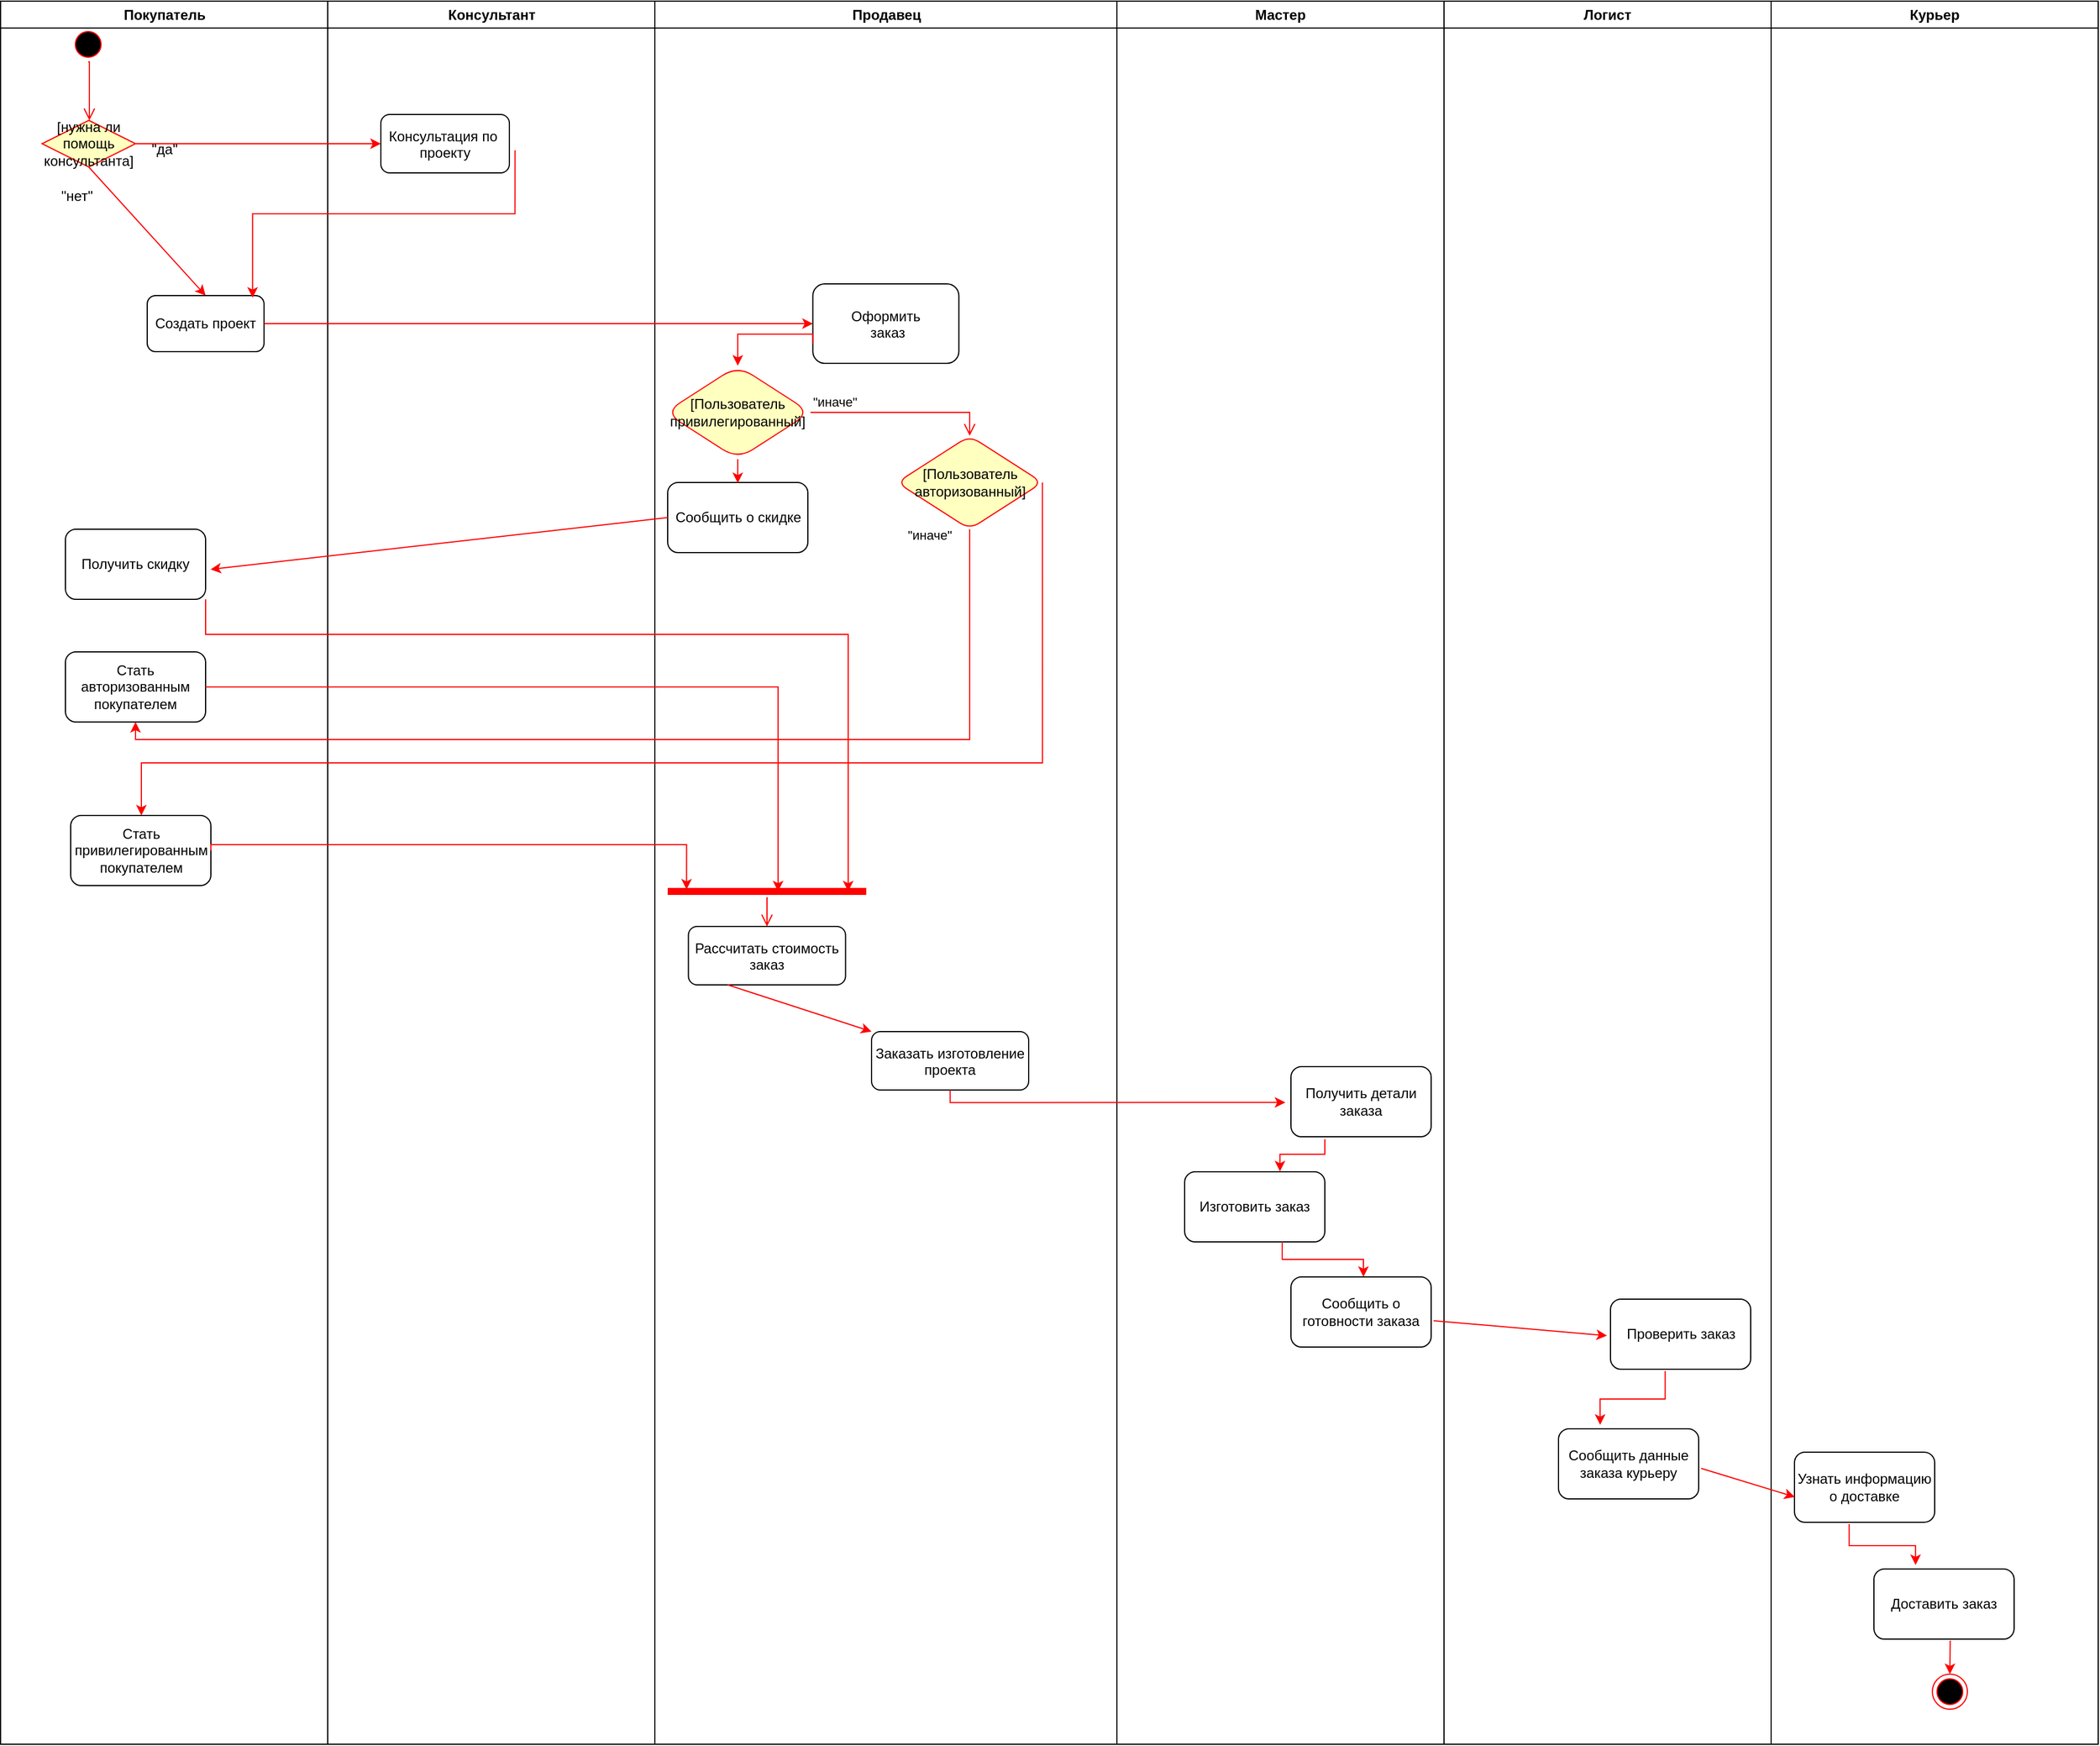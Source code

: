 <mxfile version="17.1.3" type="github">
  <diagram name="Page-1" id="e7e014a7-5840-1c2e-5031-d8a46d1fe8dd">
    <mxGraphModel dx="1382" dy="740" grid="1" gridSize="10" guides="1" tooltips="1" connect="1" arrows="1" fold="1" page="1" pageScale="1" pageWidth="1169" pageHeight="826" background="none" math="0" shadow="0">
      <root>
        <mxCell id="0" />
        <mxCell id="1" parent="0" />
        <mxCell id="2" value="Покупатель" style="swimlane;whiteSpace=wrap;startSize=23;" parent="1" vertex="1">
          <mxGeometry x="164.5" y="128" width="280" height="1492" as="geometry" />
        </mxCell>
        <mxCell id="5" value="" style="ellipse;shape=startState;fillColor=#000000;strokeColor=#ff0000;" parent="2" vertex="1">
          <mxGeometry x="60" y="22" width="30" height="30" as="geometry" />
        </mxCell>
        <mxCell id="Z9WYNrnGkPPLaCCtTomq-148" value="Получить скидку" style="rounded=1;whiteSpace=wrap;html=1;" parent="2" vertex="1">
          <mxGeometry x="55.5" y="452" width="120" height="60" as="geometry" />
        </mxCell>
        <mxCell id="Z9WYNrnGkPPLaCCtTomq-155" value="Стать авторизованным покупателем" style="rounded=1;whiteSpace=wrap;html=1;" parent="2" vertex="1">
          <mxGeometry x="55.5" y="557" width="120" height="60" as="geometry" />
        </mxCell>
        <mxCell id="Z9WYNrnGkPPLaCCtTomq-157" value="Стать привилегированным&lt;br&gt;покупателем" style="rounded=1;whiteSpace=wrap;html=1;" parent="2" vertex="1">
          <mxGeometry x="60" y="697" width="120" height="60" as="geometry" />
        </mxCell>
        <mxCell id="6" value="" style="edgeStyle=elbowEdgeStyle;elbow=horizontal;verticalAlign=bottom;endArrow=open;endSize=8;strokeColor=#FF0000;endFill=1;rounded=0;exitX=0.5;exitY=1;exitDx=0;exitDy=0;" parent="2" source="5" edge="1">
          <mxGeometry x="100" y="40" as="geometry">
            <mxPoint x="75.5" y="102" as="targetPoint" />
            <Array as="points">
              <mxPoint x="76" y="92" />
            </Array>
          </mxGeometry>
        </mxCell>
        <mxCell id="MJQfXtK1bhOHIgs17wgm-20" value="" style="endArrow=classic;html=1;rounded=0;strokeColor=#FF0000;entryX=0.5;entryY=0;entryDx=0;entryDy=0;exitX=0.5;exitY=1;exitDx=0;exitDy=0;" edge="1" parent="2" source="MJQfXtK1bhOHIgs17wgm-21" target="MJQfXtK1bhOHIgs17wgm-19">
          <mxGeometry width="50" height="50" relative="1" as="geometry">
            <mxPoint x="55.5" y="122" as="sourcePoint" />
            <mxPoint x="225.5" y="142" as="targetPoint" />
          </mxGeometry>
        </mxCell>
        <mxCell id="MJQfXtK1bhOHIgs17wgm-21" value="[нужна ли помощь консультанта]" style="rhombus;whiteSpace=wrap;html=1;fillColor=#ffffc0;strokeColor=#ff0000;" vertex="1" parent="2">
          <mxGeometry x="35.5" y="102" width="80" height="40" as="geometry" />
        </mxCell>
        <mxCell id="MJQfXtK1bhOHIgs17wgm-25" value="&quot;да&quot;" style="text;html=1;strokeColor=none;fillColor=none;align=center;verticalAlign=middle;whiteSpace=wrap;rounded=0;" vertex="1" parent="2">
          <mxGeometry x="110" y="112" width="60" height="30" as="geometry" />
        </mxCell>
        <mxCell id="MJQfXtK1bhOHIgs17wgm-26" value="&quot;нет&quot;" style="text;html=1;strokeColor=none;fillColor=none;align=center;verticalAlign=middle;whiteSpace=wrap;rounded=0;" vertex="1" parent="2">
          <mxGeometry x="35.5" y="152" width="60" height="30" as="geometry" />
        </mxCell>
        <mxCell id="MJQfXtK1bhOHIgs17wgm-19" value="Создать проект" style="rounded=1;whiteSpace=wrap;html=1;" vertex="1" parent="2">
          <mxGeometry x="125.5" y="252" width="100" height="48" as="geometry" />
        </mxCell>
        <mxCell id="3" value="Консультант" style="swimlane;whiteSpace=wrap" parent="1" vertex="1">
          <mxGeometry x="444.5" y="128" width="280" height="1492" as="geometry" />
        </mxCell>
        <mxCell id="15" value="Консультация по &#xa;проекту" style="rounded=1;" parent="3" vertex="1">
          <mxGeometry x="45.5" y="97" width="110" height="50" as="geometry" />
        </mxCell>
        <mxCell id="4" value="Продавец" style="swimlane;whiteSpace=wrap" parent="1" vertex="1">
          <mxGeometry x="724.5" y="128" width="395.5" height="1492" as="geometry">
            <mxRectangle x="724.5" y="128" width="80" height="23" as="alternateBounds" />
          </mxGeometry>
        </mxCell>
        <mxCell id="fG-jr0ktlQB5bozC6lNq-48" value="Оформить&#xa; заказ" style="rounded=1;" parent="4" vertex="1">
          <mxGeometry x="135.25" y="242" width="125" height="68" as="geometry" />
        </mxCell>
        <mxCell id="fG-jr0ktlQB5bozC6lNq-50" value="Рассчитать стоимость&#xa;заказ" style="rounded=1;" parent="4" vertex="1">
          <mxGeometry x="28.75" y="792" width="134.5" height="50" as="geometry" />
        </mxCell>
        <mxCell id="Z9WYNrnGkPPLaCCtTomq-127" value="Заказать изготовление&#xa;проекта" style="rounded=1;" parent="4" vertex="1">
          <mxGeometry x="185.5" y="882" width="134.5" height="50" as="geometry" />
        </mxCell>
        <mxCell id="Z9WYNrnGkPPLaCCtTomq-142" value="" style="edgeStyle=orthogonalEdgeStyle;rounded=0;orthogonalLoop=1;jettySize=auto;html=1;strokeColor=#FF0000;entryX=0.5;entryY=0;entryDx=0;entryDy=0;exitX=0;exitY=0.75;exitDx=0;exitDy=0;" parent="4" source="fG-jr0ktlQB5bozC6lNq-48" target="Z9WYNrnGkPPLaCCtTomq-137" edge="1">
          <mxGeometry relative="1" as="geometry">
            <Array as="points">
              <mxPoint x="135" y="285" />
              <mxPoint x="71" y="285" />
            </Array>
            <mxPoint x="155.5" y="285" as="sourcePoint" />
          </mxGeometry>
        </mxCell>
        <mxCell id="Z9WYNrnGkPPLaCCtTomq-137" value="[Пользователь&lt;br&gt;привилегированный]" style="rhombus;whiteSpace=wrap;html=1;fillColor=#ffffc0;strokeColor=#ff0000;rounded=1;arcSize=31;" parent="4" vertex="1">
          <mxGeometry x="8.75" y="312" width="124.5" height="80" as="geometry" />
        </mxCell>
        <mxCell id="Z9WYNrnGkPPLaCCtTomq-138" value="&quot;иначе&quot;" style="edgeStyle=orthogonalEdgeStyle;html=1;align=left;verticalAlign=bottom;endArrow=open;endSize=8;strokeColor=#ff0000;rounded=0;entryX=0.5;entryY=0;entryDx=0;entryDy=0;" parent="4" source="Z9WYNrnGkPPLaCCtTomq-137" target="Z9WYNrnGkPPLaCCtTomq-150" edge="1">
          <mxGeometry x="-1" relative="1" as="geometry">
            <mxPoint x="255.5" y="382" as="targetPoint" />
          </mxGeometry>
        </mxCell>
        <mxCell id="Z9WYNrnGkPPLaCCtTomq-144" value="Сообщить о скидке" style="rounded=1;whiteSpace=wrap;html=1;" parent="4" vertex="1">
          <mxGeometry x="11" y="412" width="120" height="60" as="geometry" />
        </mxCell>
        <mxCell id="Z9WYNrnGkPPLaCCtTomq-146" value="" style="endArrow=classic;html=1;rounded=0;strokeColor=#FF0000;entryX=0.5;entryY=0.009;entryDx=0;entryDy=0;entryPerimeter=0;exitX=0.5;exitY=1;exitDx=0;exitDy=0;" parent="4" source="Z9WYNrnGkPPLaCCtTomq-137" target="Z9WYNrnGkPPLaCCtTomq-144" edge="1">
          <mxGeometry width="50" height="50" relative="1" as="geometry">
            <mxPoint x="165.5" y="462" as="sourcePoint" />
            <mxPoint x="215.5" y="412" as="targetPoint" />
          </mxGeometry>
        </mxCell>
        <mxCell id="Z9WYNrnGkPPLaCCtTomq-150" value="[Пользователь&lt;br&gt;авторизованный]" style="rhombus;whiteSpace=wrap;html=1;fillColor=#ffffc0;strokeColor=#ff0000;rounded=1;" parent="4" vertex="1">
          <mxGeometry x="207.25" y="372" width="124.5" height="80" as="geometry" />
        </mxCell>
        <mxCell id="Z9WYNrnGkPPLaCCtTomq-154" value="&lt;font style=&quot;font-size: 11px&quot;&gt;&quot;иначе&quot;&lt;/font&gt;" style="text;html=1;strokeColor=none;fillColor=none;align=center;verticalAlign=middle;whiteSpace=wrap;rounded=0;" parent="4" vertex="1">
          <mxGeometry x="215.5" y="452" width="40" height="10" as="geometry" />
        </mxCell>
        <mxCell id="MJQfXtK1bhOHIgs17wgm-34" value="" style="endArrow=classic;html=1;rounded=0;strokeColor=#FF0000;exitX=0.25;exitY=1;exitDx=0;exitDy=0;entryX=0;entryY=0;entryDx=0;entryDy=0;" edge="1" parent="4" source="fG-jr0ktlQB5bozC6lNq-50" target="Z9WYNrnGkPPLaCCtTomq-127">
          <mxGeometry width="50" height="50" relative="1" as="geometry">
            <mxPoint x="485.5" y="622" as="sourcePoint" />
            <mxPoint x="535.5" y="572" as="targetPoint" />
          </mxGeometry>
        </mxCell>
        <mxCell id="MJQfXtK1bhOHIgs17wgm-38" value="" style="shape=line;html=1;strokeWidth=6;strokeColor=#ff0000;" vertex="1" parent="4">
          <mxGeometry x="11" y="757" width="170" height="10" as="geometry" />
        </mxCell>
        <mxCell id="MJQfXtK1bhOHIgs17wgm-39" value="" style="edgeStyle=orthogonalEdgeStyle;html=1;verticalAlign=bottom;endArrow=open;endSize=8;strokeColor=#ff0000;rounded=0;entryX=0.5;entryY=0;entryDx=0;entryDy=0;" edge="1" source="MJQfXtK1bhOHIgs17wgm-38" parent="4" target="fG-jr0ktlQB5bozC6lNq-50">
          <mxGeometry relative="1" as="geometry">
            <mxPoint x="60" y="682" as="targetPoint" />
          </mxGeometry>
        </mxCell>
        <mxCell id="fG-jr0ktlQB5bozC6lNq-49" value="" style="endArrow=classic;strokeColor=#FF0000;endFill=1;rounded=0;startArrow=none;entryX=0;entryY=0.5;entryDx=0;entryDy=0;" parent="1" source="MJQfXtK1bhOHIgs17wgm-19" target="fG-jr0ktlQB5bozC6lNq-48" edge="1">
          <mxGeometry relative="1" as="geometry">
            <mxPoint x="220" y="340" as="sourcePoint" />
            <mxPoint x="790" y="370" as="targetPoint" />
          </mxGeometry>
        </mxCell>
        <mxCell id="Z9WYNrnGkPPLaCCtTomq-48" value="Мастер" style="swimlane;whiteSpace=wrap" parent="1" vertex="1">
          <mxGeometry x="1120" y="128" width="280" height="1492" as="geometry">
            <mxRectangle x="724.5" y="128" width="80" height="23" as="alternateBounds" />
          </mxGeometry>
        </mxCell>
        <mxCell id="Z9WYNrnGkPPLaCCtTomq-62" value="Изготовить заказ" style="rounded=1;whiteSpace=wrap;html=1;" parent="Z9WYNrnGkPPLaCCtTomq-48" vertex="1">
          <mxGeometry x="58" y="1002" width="120" height="60" as="geometry" />
        </mxCell>
        <mxCell id="Z9WYNrnGkPPLaCCtTomq-63" value="Сообщить о готовности заказа" style="rounded=1;whiteSpace=wrap;html=1;" parent="Z9WYNrnGkPPLaCCtTomq-48" vertex="1">
          <mxGeometry x="149" y="1092" width="120" height="60" as="geometry" />
        </mxCell>
        <mxCell id="Z9WYNrnGkPPLaCCtTomq-65" value="Получить детали заказа" style="rounded=1;whiteSpace=wrap;html=1;" parent="Z9WYNrnGkPPLaCCtTomq-48" vertex="1">
          <mxGeometry x="149" y="912" width="120" height="60" as="geometry" />
        </mxCell>
        <mxCell id="Z9WYNrnGkPPLaCCtTomq-114" value="" style="endArrow=classic;html=1;rounded=0;entryX=0.517;entryY=-0.001;entryDx=0;entryDy=0;entryPerimeter=0;fillColor=#f8cecc;strokeColor=#FF0000;exitX=0.696;exitY=0.997;exitDx=0;exitDy=0;exitPerimeter=0;edgeStyle=orthogonalEdgeStyle;" parent="Z9WYNrnGkPPLaCCtTomq-48" source="Z9WYNrnGkPPLaCCtTomq-62" target="Z9WYNrnGkPPLaCCtTomq-63" edge="1">
          <mxGeometry width="50" height="50" relative="1" as="geometry">
            <mxPoint x="201.28" y="829.66" as="sourcePoint" />
            <mxPoint x="158" y="897" as="targetPoint" />
          </mxGeometry>
        </mxCell>
        <mxCell id="Z9WYNrnGkPPLaCCtTomq-133" value="" style="endArrow=classic;html=1;rounded=0;strokeColor=#FF0000;exitX=0.242;exitY=1.035;exitDx=0;exitDy=0;exitPerimeter=0;entryX=0.68;entryY=-0.006;entryDx=0;entryDy=0;entryPerimeter=0;edgeStyle=orthogonalEdgeStyle;" parent="Z9WYNrnGkPPLaCCtTomq-48" source="Z9WYNrnGkPPLaCCtTomq-65" target="Z9WYNrnGkPPLaCCtTomq-62" edge="1">
          <mxGeometry width="50" height="50" relative="1" as="geometry">
            <mxPoint x="149" y="1032" as="sourcePoint" />
            <mxPoint x="199" y="982" as="targetPoint" />
          </mxGeometry>
        </mxCell>
        <mxCell id="Z9WYNrnGkPPLaCCtTomq-74" value="Логист" style="swimlane;whiteSpace=wrap" parent="1" vertex="1">
          <mxGeometry x="1400" y="128" width="280" height="1492" as="geometry">
            <mxRectangle x="724.5" y="128" width="80" height="23" as="alternateBounds" />
          </mxGeometry>
        </mxCell>
        <mxCell id="Z9WYNrnGkPPLaCCtTomq-79" value="Сообщить данные заказа курьеру" style="rounded=1;whiteSpace=wrap;html=1;" parent="Z9WYNrnGkPPLaCCtTomq-74" vertex="1">
          <mxGeometry x="98" y="1222" width="120" height="60" as="geometry" />
        </mxCell>
        <mxCell id="Z9WYNrnGkPPLaCCtTomq-80" value="Проверить заказ" style="rounded=1;whiteSpace=wrap;html=1;" parent="Z9WYNrnGkPPLaCCtTomq-74" vertex="1">
          <mxGeometry x="142.5" y="1111" width="120" height="60" as="geometry" />
        </mxCell>
        <mxCell id="Z9WYNrnGkPPLaCCtTomq-116" value="" style="endArrow=classic;html=1;rounded=0;strokeColor=#FF0000;entryX=0.297;entryY=-0.057;entryDx=0;entryDy=0;entryPerimeter=0;exitX=0.39;exitY=1.025;exitDx=0;exitDy=0;exitPerimeter=0;edgeStyle=orthogonalEdgeStyle;" parent="Z9WYNrnGkPPLaCCtTomq-74" source="Z9WYNrnGkPPLaCCtTomq-80" target="Z9WYNrnGkPPLaCCtTomq-79" edge="1">
          <mxGeometry width="50" height="50" relative="1" as="geometry">
            <mxPoint x="138" y="1123" as="sourcePoint" />
            <mxPoint x="188" y="1073" as="targetPoint" />
          </mxGeometry>
        </mxCell>
        <mxCell id="Z9WYNrnGkPPLaCCtTomq-93" value="Курьер" style="swimlane;whiteSpace=wrap" parent="1" vertex="1">
          <mxGeometry x="1680" y="128" width="280" height="1492" as="geometry">
            <mxRectangle x="724.5" y="128" width="80" height="23" as="alternateBounds" />
          </mxGeometry>
        </mxCell>
        <mxCell id="Z9WYNrnGkPPLaCCtTomq-118" value="Доставить заказ" style="rounded=1;whiteSpace=wrap;html=1;" parent="Z9WYNrnGkPPLaCCtTomq-93" vertex="1">
          <mxGeometry x="88" y="1342" width="120" height="60" as="geometry" />
        </mxCell>
        <mxCell id="Z9WYNrnGkPPLaCCtTomq-119" value="Узнать информацию о доставке" style="rounded=1;whiteSpace=wrap;html=1;" parent="Z9WYNrnGkPPLaCCtTomq-93" vertex="1">
          <mxGeometry x="20" y="1242" width="120" height="60" as="geometry" />
        </mxCell>
        <mxCell id="Z9WYNrnGkPPLaCCtTomq-120" value="" style="endArrow=classic;html=1;rounded=0;strokeColor=#FF0000;entryX=0.297;entryY=-0.057;entryDx=0;entryDy=0;entryPerimeter=0;exitX=0.39;exitY=1.025;exitDx=0;exitDy=0;exitPerimeter=0;edgeStyle=orthogonalEdgeStyle;" parent="Z9WYNrnGkPPLaCCtTomq-93" source="Z9WYNrnGkPPLaCCtTomq-119" target="Z9WYNrnGkPPLaCCtTomq-118" edge="1">
          <mxGeometry width="50" height="50" relative="1" as="geometry">
            <mxPoint x="-1156.5" y="1135" as="sourcePoint" />
            <mxPoint x="-1106.5" y="1085" as="targetPoint" />
          </mxGeometry>
        </mxCell>
        <mxCell id="Z9WYNrnGkPPLaCCtTomq-122" value="" style="ellipse;html=1;shape=endState;fillColor=#000000;strokeColor=#ff0000;rounded=1;" parent="Z9WYNrnGkPPLaCCtTomq-93" vertex="1">
          <mxGeometry x="138" y="1432" width="30" height="30" as="geometry" />
        </mxCell>
        <mxCell id="Z9WYNrnGkPPLaCCtTomq-123" value="" style="endArrow=classic;html=1;rounded=0;strokeColor=#FF0000;entryX=0.5;entryY=0;entryDx=0;entryDy=0;exitX=0.544;exitY=1.02;exitDx=0;exitDy=0;exitPerimeter=0;" parent="Z9WYNrnGkPPLaCCtTomq-93" source="Z9WYNrnGkPPLaCCtTomq-118" target="Z9WYNrnGkPPLaCCtTomq-122" edge="1">
          <mxGeometry width="50" height="50" relative="1" as="geometry">
            <mxPoint x="-132" y="1522" as="sourcePoint" />
            <mxPoint x="-82" y="1472" as="targetPoint" />
          </mxGeometry>
        </mxCell>
        <mxCell id="Z9WYNrnGkPPLaCCtTomq-115" value="" style="endArrow=classic;html=1;rounded=0;strokeColor=#FF0000;exitX=1.018;exitY=0.624;exitDx=0;exitDy=0;exitPerimeter=0;entryX=-0.025;entryY=0.521;entryDx=0;entryDy=0;entryPerimeter=0;" parent="1" source="Z9WYNrnGkPPLaCCtTomq-63" target="Z9WYNrnGkPPLaCCtTomq-80" edge="1">
          <mxGeometry width="50" height="50" relative="1" as="geometry">
            <mxPoint x="1313.5" y="920" as="sourcePoint" />
            <mxPoint x="1363.5" y="870" as="targetPoint" />
          </mxGeometry>
        </mxCell>
        <mxCell id="Z9WYNrnGkPPLaCCtTomq-121" value="" style="endArrow=classic;html=1;rounded=0;strokeColor=#FF0000;entryX=0.003;entryY=0.639;entryDx=0;entryDy=0;entryPerimeter=0;exitX=1.018;exitY=0.565;exitDx=0;exitDy=0;exitPerimeter=0;" parent="1" source="Z9WYNrnGkPPLaCCtTomq-79" target="Z9WYNrnGkPPLaCCtTomq-119" edge="1">
          <mxGeometry width="50" height="50" relative="1" as="geometry">
            <mxPoint x="1432.5" y="1370" as="sourcePoint" />
            <mxPoint x="1482.5" y="1320" as="targetPoint" />
          </mxGeometry>
        </mxCell>
        <mxCell id="Z9WYNrnGkPPLaCCtTomq-132" value="" style="endArrow=classic;html=1;rounded=0;strokeColor=#FF0000;entryX=-0.04;entryY=0.511;entryDx=0;entryDy=0;entryPerimeter=0;exitX=0.5;exitY=1;exitDx=0;exitDy=0;edgeStyle=orthogonalEdgeStyle;" parent="1" target="Z9WYNrnGkPPLaCCtTomq-65" edge="1" source="Z9WYNrnGkPPLaCCtTomq-127">
          <mxGeometry width="50" height="50" relative="1" as="geometry">
            <mxPoint x="1009" y="460" as="sourcePoint" />
            <mxPoint x="1299" y="590" as="targetPoint" />
          </mxGeometry>
        </mxCell>
        <mxCell id="Z9WYNrnGkPPLaCCtTomq-149" value="" style="endArrow=classic;html=1;rounded=0;strokeColor=#FF0000;entryX=1.035;entryY=0.573;entryDx=0;entryDy=0;entryPerimeter=0;exitX=0;exitY=0.5;exitDx=0;exitDy=0;" parent="1" source="Z9WYNrnGkPPLaCCtTomq-144" target="Z9WYNrnGkPPLaCCtTomq-148" edge="1">
          <mxGeometry width="50" height="50" relative="1" as="geometry">
            <mxPoint x="790" y="491" as="sourcePoint" />
            <mxPoint x="560" y="550" as="targetPoint" />
          </mxGeometry>
        </mxCell>
        <mxCell id="Z9WYNrnGkPPLaCCtTomq-151" value="" style="endArrow=classic;html=1;rounded=0;strokeColor=#FF0000;exitX=0.5;exitY=1;exitDx=0;exitDy=0;entryX=0.5;entryY=1;entryDx=0;entryDy=0;edgeStyle=elbowEdgeStyle;" parent="1" source="Z9WYNrnGkPPLaCCtTomq-150" target="Z9WYNrnGkPPLaCCtTomq-155" edge="1">
          <mxGeometry width="50" height="50" relative="1" as="geometry">
            <mxPoint x="885.85" y="651.452" as="sourcePoint" />
            <mxPoint x="994.0" y="754.999" as="targetPoint" />
            <Array as="points">
              <mxPoint x="380" y="760" />
              <mxPoint x="994" y="700" />
            </Array>
          </mxGeometry>
        </mxCell>
        <mxCell id="Z9WYNrnGkPPLaCCtTomq-156" value="" style="endArrow=classic;html=1;rounded=0;fontSize=11;strokeColor=#FF0000;entryX=0.5;entryY=0;entryDx=0;entryDy=0;edgeStyle=orthogonalEdgeStyle;exitX=1;exitY=0.5;exitDx=0;exitDy=0;" parent="1" source="Z9WYNrnGkPPLaCCtTomq-150" target="Z9WYNrnGkPPLaCCtTomq-157" edge="1">
          <mxGeometry width="50" height="50" relative="1" as="geometry">
            <mxPoint x="1043.875" y="705" as="sourcePoint" />
            <mxPoint x="1070" y="640" as="targetPoint" />
            <Array as="points">
              <mxPoint x="1056" y="780" />
              <mxPoint x="285" y="780" />
              <mxPoint x="285" y="825" />
            </Array>
          </mxGeometry>
        </mxCell>
        <mxCell id="Z9WYNrnGkPPLaCCtTomq-158" value="" style="endArrow=classic;html=1;rounded=0;fontSize=11;strokeColor=#FF0000;exitX=1.044;exitY=0.613;exitDx=0;exitDy=0;exitPerimeter=0;entryX=0.902;entryY=0.038;entryDx=0;entryDy=0;edgeStyle=orthogonalEdgeStyle;entryPerimeter=0;" parent="1" source="15" target="MJQfXtK1bhOHIgs17wgm-19" edge="1">
          <mxGeometry width="50" height="50" relative="1" as="geometry">
            <mxPoint x="970" y="510" as="sourcePoint" />
            <mxPoint x="1020" y="460" as="targetPoint" />
            <Array as="points">
              <mxPoint x="605" y="310" />
              <mxPoint x="380" y="310" />
            </Array>
          </mxGeometry>
        </mxCell>
        <mxCell id="MJQfXtK1bhOHIgs17wgm-18" value="" style="endArrow=classic;html=1;rounded=0;strokeColor=#FF0000;entryX=0;entryY=0.5;entryDx=0;entryDy=0;exitX=1;exitY=0.5;exitDx=0;exitDy=0;" edge="1" parent="1" source="MJQfXtK1bhOHIgs17wgm-21" target="15">
          <mxGeometry width="50" height="50" relative="1" as="geometry">
            <mxPoint x="267.5" y="247.5" as="sourcePoint" />
            <mxPoint x="390" y="270" as="targetPoint" />
            <Array as="points">
              <mxPoint x="340" y="250" />
              <mxPoint x="410" y="250" />
            </Array>
          </mxGeometry>
        </mxCell>
        <mxCell id="MJQfXtK1bhOHIgs17wgm-35" value="" style="endArrow=classic;html=1;rounded=0;strokeColor=#FF0000;exitX=1;exitY=0.5;exitDx=0;exitDy=0;edgeStyle=orthogonalEdgeStyle;" edge="1" parent="1" source="Z9WYNrnGkPPLaCCtTomq-155">
          <mxGeometry width="50" height="50" relative="1" as="geometry">
            <mxPoint x="680" y="760" as="sourcePoint" />
            <mxPoint x="830" y="890" as="targetPoint" />
            <Array as="points">
              <mxPoint x="830" y="715" />
              <mxPoint x="830" y="890" />
            </Array>
          </mxGeometry>
        </mxCell>
        <mxCell id="MJQfXtK1bhOHIgs17wgm-36" value="" style="endArrow=classic;html=1;rounded=0;strokeColor=#FF0000;exitX=1;exitY=1;exitDx=0;exitDy=0;edgeStyle=orthogonalEdgeStyle;" edge="1" parent="1" source="Z9WYNrnGkPPLaCCtTomq-148">
          <mxGeometry width="50" height="50" relative="1" as="geometry">
            <mxPoint x="680" y="660" as="sourcePoint" />
            <mxPoint x="890" y="890" as="targetPoint" />
            <Array as="points">
              <mxPoint x="340" y="670" />
              <mxPoint x="890" y="670" />
              <mxPoint x="890" y="890" />
            </Array>
          </mxGeometry>
        </mxCell>
        <mxCell id="MJQfXtK1bhOHIgs17wgm-37" value="" style="endArrow=classic;html=1;rounded=0;strokeColor=#FF0000;exitX=1;exitY=0.5;exitDx=0;exitDy=0;edgeStyle=orthogonalEdgeStyle;entryX=0.095;entryY=0.338;entryDx=0;entryDy=0;entryPerimeter=0;" edge="1" parent="1" source="Z9WYNrnGkPPLaCCtTomq-157" target="MJQfXtK1bhOHIgs17wgm-38">
          <mxGeometry width="50" height="50" relative="1" as="geometry">
            <mxPoint x="680" y="760" as="sourcePoint" />
            <mxPoint x="730" y="710" as="targetPoint" />
            <Array as="points">
              <mxPoint x="344" y="850" />
              <mxPoint x="752" y="850" />
            </Array>
          </mxGeometry>
        </mxCell>
      </root>
    </mxGraphModel>
  </diagram>
</mxfile>
